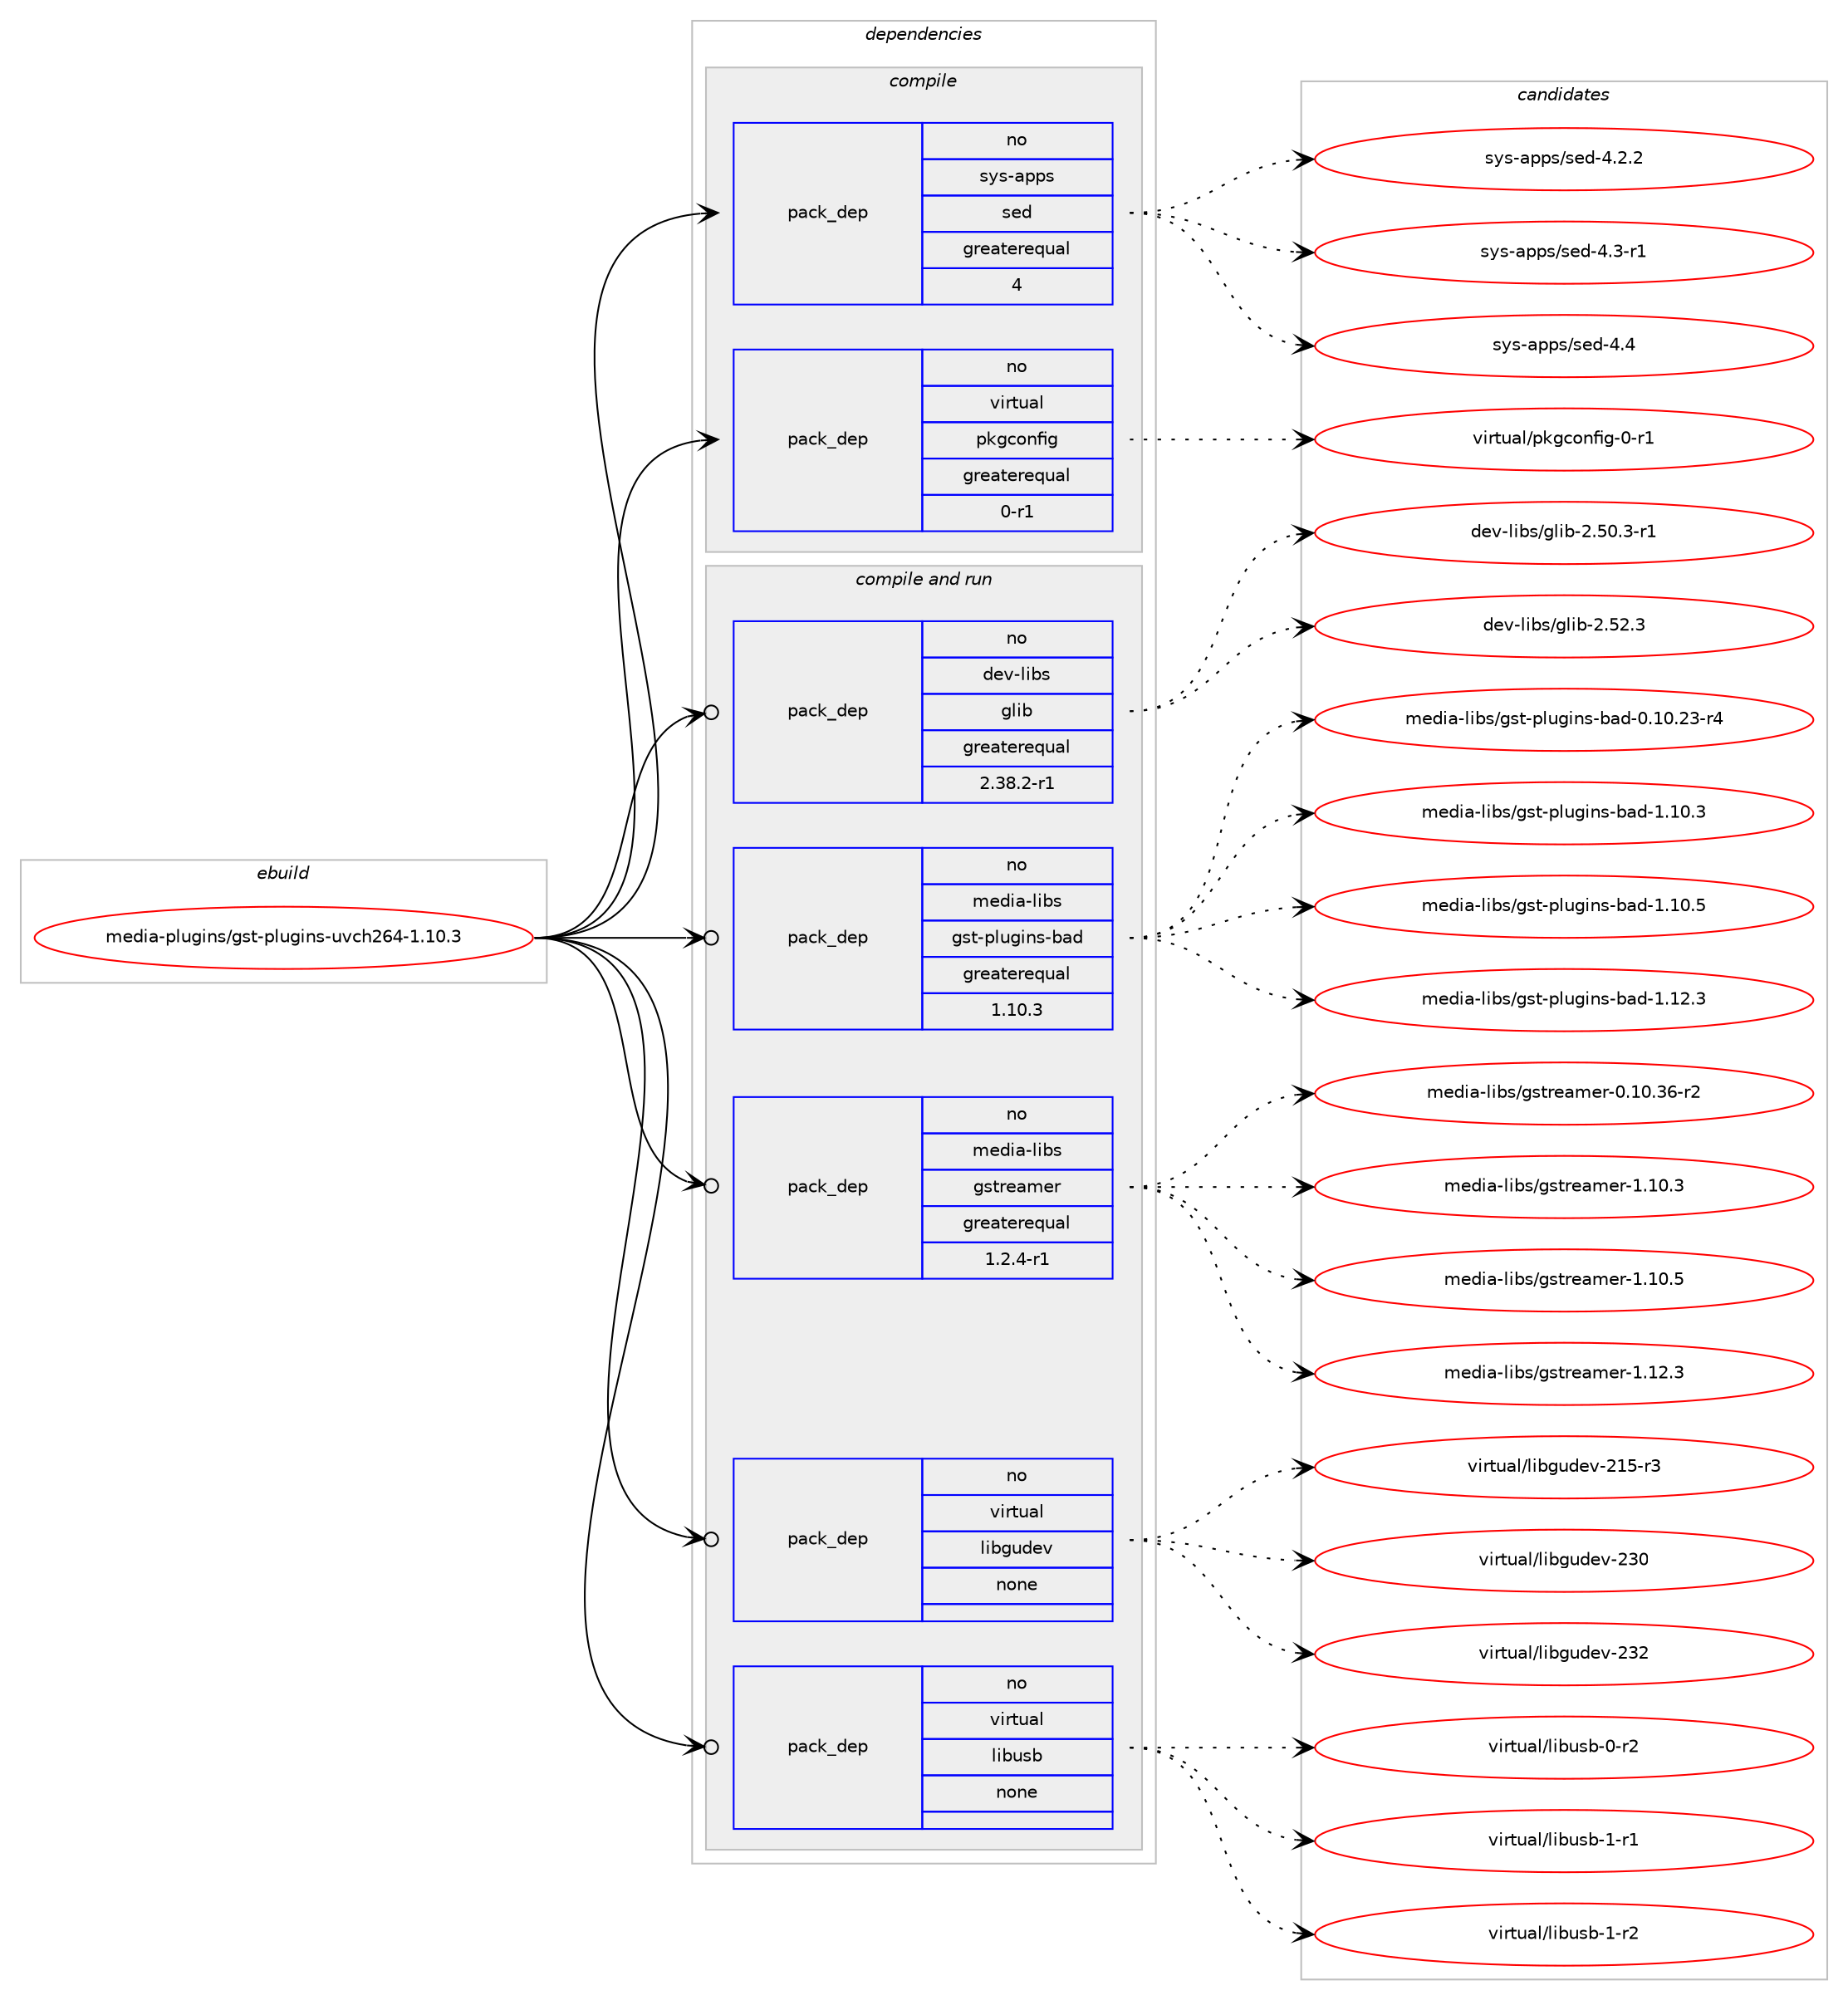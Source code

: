 digraph prolog {

# *************
# Graph options
# *************

newrank=true;
concentrate=true;
compound=true;
graph [rankdir=LR,fontname=Helvetica,fontsize=10,ranksep=1.5];#, ranksep=2.5, nodesep=0.2];
edge  [arrowhead=vee];
node  [fontname=Helvetica,fontsize=10];

# **********
# The ebuild
# **********

subgraph cluster_leftcol {
color=gray;
rank=same;
label=<<i>ebuild</i>>;
id [label="media-plugins/gst-plugins-uvch264-1.10.3", color=red, width=4, href="../media-plugins/gst-plugins-uvch264-1.10.3.svg"];
}

# ****************
# The dependencies
# ****************

subgraph cluster_midcol {
color=gray;
label=<<i>dependencies</i>>;
subgraph cluster_compile {
fillcolor="#eeeeee";
style=filled;
label=<<i>compile</i>>;
subgraph pack276141 {
dependency374504 [label=<<TABLE BORDER="0" CELLBORDER="1" CELLSPACING="0" CELLPADDING="4" WIDTH="220"><TR><TD ROWSPAN="6" CELLPADDING="30">pack_dep</TD></TR><TR><TD WIDTH="110">no</TD></TR><TR><TD>sys-apps</TD></TR><TR><TD>sed</TD></TR><TR><TD>greaterequal</TD></TR><TR><TD>4</TD></TR></TABLE>>, shape=none, color=blue];
}
id:e -> dependency374504:w [weight=20,style="solid",arrowhead="vee"];
subgraph pack276142 {
dependency374505 [label=<<TABLE BORDER="0" CELLBORDER="1" CELLSPACING="0" CELLPADDING="4" WIDTH="220"><TR><TD ROWSPAN="6" CELLPADDING="30">pack_dep</TD></TR><TR><TD WIDTH="110">no</TD></TR><TR><TD>virtual</TD></TR><TR><TD>pkgconfig</TD></TR><TR><TD>greaterequal</TD></TR><TR><TD>0-r1</TD></TR></TABLE>>, shape=none, color=blue];
}
id:e -> dependency374505:w [weight=20,style="solid",arrowhead="vee"];
}
subgraph cluster_compileandrun {
fillcolor="#eeeeee";
style=filled;
label=<<i>compile and run</i>>;
subgraph pack276143 {
dependency374506 [label=<<TABLE BORDER="0" CELLBORDER="1" CELLSPACING="0" CELLPADDING="4" WIDTH="220"><TR><TD ROWSPAN="6" CELLPADDING="30">pack_dep</TD></TR><TR><TD WIDTH="110">no</TD></TR><TR><TD>dev-libs</TD></TR><TR><TD>glib</TD></TR><TR><TD>greaterequal</TD></TR><TR><TD>2.38.2-r1</TD></TR></TABLE>>, shape=none, color=blue];
}
id:e -> dependency374506:w [weight=20,style="solid",arrowhead="odotvee"];
subgraph pack276144 {
dependency374507 [label=<<TABLE BORDER="0" CELLBORDER="1" CELLSPACING="0" CELLPADDING="4" WIDTH="220"><TR><TD ROWSPAN="6" CELLPADDING="30">pack_dep</TD></TR><TR><TD WIDTH="110">no</TD></TR><TR><TD>media-libs</TD></TR><TR><TD>gst-plugins-bad</TD></TR><TR><TD>greaterequal</TD></TR><TR><TD>1.10.3</TD></TR></TABLE>>, shape=none, color=blue];
}
id:e -> dependency374507:w [weight=20,style="solid",arrowhead="odotvee"];
subgraph pack276145 {
dependency374508 [label=<<TABLE BORDER="0" CELLBORDER="1" CELLSPACING="0" CELLPADDING="4" WIDTH="220"><TR><TD ROWSPAN="6" CELLPADDING="30">pack_dep</TD></TR><TR><TD WIDTH="110">no</TD></TR><TR><TD>media-libs</TD></TR><TR><TD>gstreamer</TD></TR><TR><TD>greaterequal</TD></TR><TR><TD>1.2.4-r1</TD></TR></TABLE>>, shape=none, color=blue];
}
id:e -> dependency374508:w [weight=20,style="solid",arrowhead="odotvee"];
subgraph pack276146 {
dependency374509 [label=<<TABLE BORDER="0" CELLBORDER="1" CELLSPACING="0" CELLPADDING="4" WIDTH="220"><TR><TD ROWSPAN="6" CELLPADDING="30">pack_dep</TD></TR><TR><TD WIDTH="110">no</TD></TR><TR><TD>virtual</TD></TR><TR><TD>libgudev</TD></TR><TR><TD>none</TD></TR><TR><TD></TD></TR></TABLE>>, shape=none, color=blue];
}
id:e -> dependency374509:w [weight=20,style="solid",arrowhead="odotvee"];
subgraph pack276147 {
dependency374510 [label=<<TABLE BORDER="0" CELLBORDER="1" CELLSPACING="0" CELLPADDING="4" WIDTH="220"><TR><TD ROWSPAN="6" CELLPADDING="30">pack_dep</TD></TR><TR><TD WIDTH="110">no</TD></TR><TR><TD>virtual</TD></TR><TR><TD>libusb</TD></TR><TR><TD>none</TD></TR><TR><TD></TD></TR></TABLE>>, shape=none, color=blue];
}
id:e -> dependency374510:w [weight=20,style="solid",arrowhead="odotvee"];
}
subgraph cluster_run {
fillcolor="#eeeeee";
style=filled;
label=<<i>run</i>>;
}
}

# **************
# The candidates
# **************

subgraph cluster_choices {
rank=same;
color=gray;
label=<<i>candidates</i>>;

subgraph choice276141 {
color=black;
nodesep=1;
choice115121115459711211211547115101100455246504650 [label="sys-apps/sed-4.2.2", color=red, width=4,href="../sys-apps/sed-4.2.2.svg"];
choice115121115459711211211547115101100455246514511449 [label="sys-apps/sed-4.3-r1", color=red, width=4,href="../sys-apps/sed-4.3-r1.svg"];
choice11512111545971121121154711510110045524652 [label="sys-apps/sed-4.4", color=red, width=4,href="../sys-apps/sed-4.4.svg"];
dependency374504:e -> choice115121115459711211211547115101100455246504650:w [style=dotted,weight="100"];
dependency374504:e -> choice115121115459711211211547115101100455246514511449:w [style=dotted,weight="100"];
dependency374504:e -> choice11512111545971121121154711510110045524652:w [style=dotted,weight="100"];
}
subgraph choice276142 {
color=black;
nodesep=1;
choice11810511411611797108471121071039911111010210510345484511449 [label="virtual/pkgconfig-0-r1", color=red, width=4,href="../virtual/pkgconfig-0-r1.svg"];
dependency374505:e -> choice11810511411611797108471121071039911111010210510345484511449:w [style=dotted,weight="100"];
}
subgraph choice276143 {
color=black;
nodesep=1;
choice10010111845108105981154710310810598455046534846514511449 [label="dev-libs/glib-2.50.3-r1", color=red, width=4,href="../dev-libs/glib-2.50.3-r1.svg"];
choice1001011184510810598115471031081059845504653504651 [label="dev-libs/glib-2.52.3", color=red, width=4,href="../dev-libs/glib-2.52.3.svg"];
dependency374506:e -> choice10010111845108105981154710310810598455046534846514511449:w [style=dotted,weight="100"];
dependency374506:e -> choice1001011184510810598115471031081059845504653504651:w [style=dotted,weight="100"];
}
subgraph choice276144 {
color=black;
nodesep=1;
choice109101100105974510810598115471031151164511210811710310511011545989710045484649484650514511452 [label="media-libs/gst-plugins-bad-0.10.23-r4", color=red, width=4,href="../media-libs/gst-plugins-bad-0.10.23-r4.svg"];
choice109101100105974510810598115471031151164511210811710310511011545989710045494649484651 [label="media-libs/gst-plugins-bad-1.10.3", color=red, width=4,href="../media-libs/gst-plugins-bad-1.10.3.svg"];
choice109101100105974510810598115471031151164511210811710310511011545989710045494649484653 [label="media-libs/gst-plugins-bad-1.10.5", color=red, width=4,href="../media-libs/gst-plugins-bad-1.10.5.svg"];
choice109101100105974510810598115471031151164511210811710310511011545989710045494649504651 [label="media-libs/gst-plugins-bad-1.12.3", color=red, width=4,href="../media-libs/gst-plugins-bad-1.12.3.svg"];
dependency374507:e -> choice109101100105974510810598115471031151164511210811710310511011545989710045484649484650514511452:w [style=dotted,weight="100"];
dependency374507:e -> choice109101100105974510810598115471031151164511210811710310511011545989710045494649484651:w [style=dotted,weight="100"];
dependency374507:e -> choice109101100105974510810598115471031151164511210811710310511011545989710045494649484653:w [style=dotted,weight="100"];
dependency374507:e -> choice109101100105974510810598115471031151164511210811710310511011545989710045494649504651:w [style=dotted,weight="100"];
}
subgraph choice276145 {
color=black;
nodesep=1;
choice109101100105974510810598115471031151161141019710910111445484649484651544511450 [label="media-libs/gstreamer-0.10.36-r2", color=red, width=4,href="../media-libs/gstreamer-0.10.36-r2.svg"];
choice109101100105974510810598115471031151161141019710910111445494649484651 [label="media-libs/gstreamer-1.10.3", color=red, width=4,href="../media-libs/gstreamer-1.10.3.svg"];
choice109101100105974510810598115471031151161141019710910111445494649484653 [label="media-libs/gstreamer-1.10.5", color=red, width=4,href="../media-libs/gstreamer-1.10.5.svg"];
choice109101100105974510810598115471031151161141019710910111445494649504651 [label="media-libs/gstreamer-1.12.3", color=red, width=4,href="../media-libs/gstreamer-1.12.3.svg"];
dependency374508:e -> choice109101100105974510810598115471031151161141019710910111445484649484651544511450:w [style=dotted,weight="100"];
dependency374508:e -> choice109101100105974510810598115471031151161141019710910111445494649484651:w [style=dotted,weight="100"];
dependency374508:e -> choice109101100105974510810598115471031151161141019710910111445494649484653:w [style=dotted,weight="100"];
dependency374508:e -> choice109101100105974510810598115471031151161141019710910111445494649504651:w [style=dotted,weight="100"];
}
subgraph choice276146 {
color=black;
nodesep=1;
choice118105114116117971084710810598103117100101118455049534511451 [label="virtual/libgudev-215-r3", color=red, width=4,href="../virtual/libgudev-215-r3.svg"];
choice11810511411611797108471081059810311710010111845505148 [label="virtual/libgudev-230", color=red, width=4,href="../virtual/libgudev-230.svg"];
choice11810511411611797108471081059810311710010111845505150 [label="virtual/libgudev-232", color=red, width=4,href="../virtual/libgudev-232.svg"];
dependency374509:e -> choice118105114116117971084710810598103117100101118455049534511451:w [style=dotted,weight="100"];
dependency374509:e -> choice11810511411611797108471081059810311710010111845505148:w [style=dotted,weight="100"];
dependency374509:e -> choice11810511411611797108471081059810311710010111845505150:w [style=dotted,weight="100"];
}
subgraph choice276147 {
color=black;
nodesep=1;
choice1181051141161179710847108105981171159845484511450 [label="virtual/libusb-0-r2", color=red, width=4,href="../virtual/libusb-0-r2.svg"];
choice1181051141161179710847108105981171159845494511449 [label="virtual/libusb-1-r1", color=red, width=4,href="../virtual/libusb-1-r1.svg"];
choice1181051141161179710847108105981171159845494511450 [label="virtual/libusb-1-r2", color=red, width=4,href="../virtual/libusb-1-r2.svg"];
dependency374510:e -> choice1181051141161179710847108105981171159845484511450:w [style=dotted,weight="100"];
dependency374510:e -> choice1181051141161179710847108105981171159845494511449:w [style=dotted,weight="100"];
dependency374510:e -> choice1181051141161179710847108105981171159845494511450:w [style=dotted,weight="100"];
}
}

}
